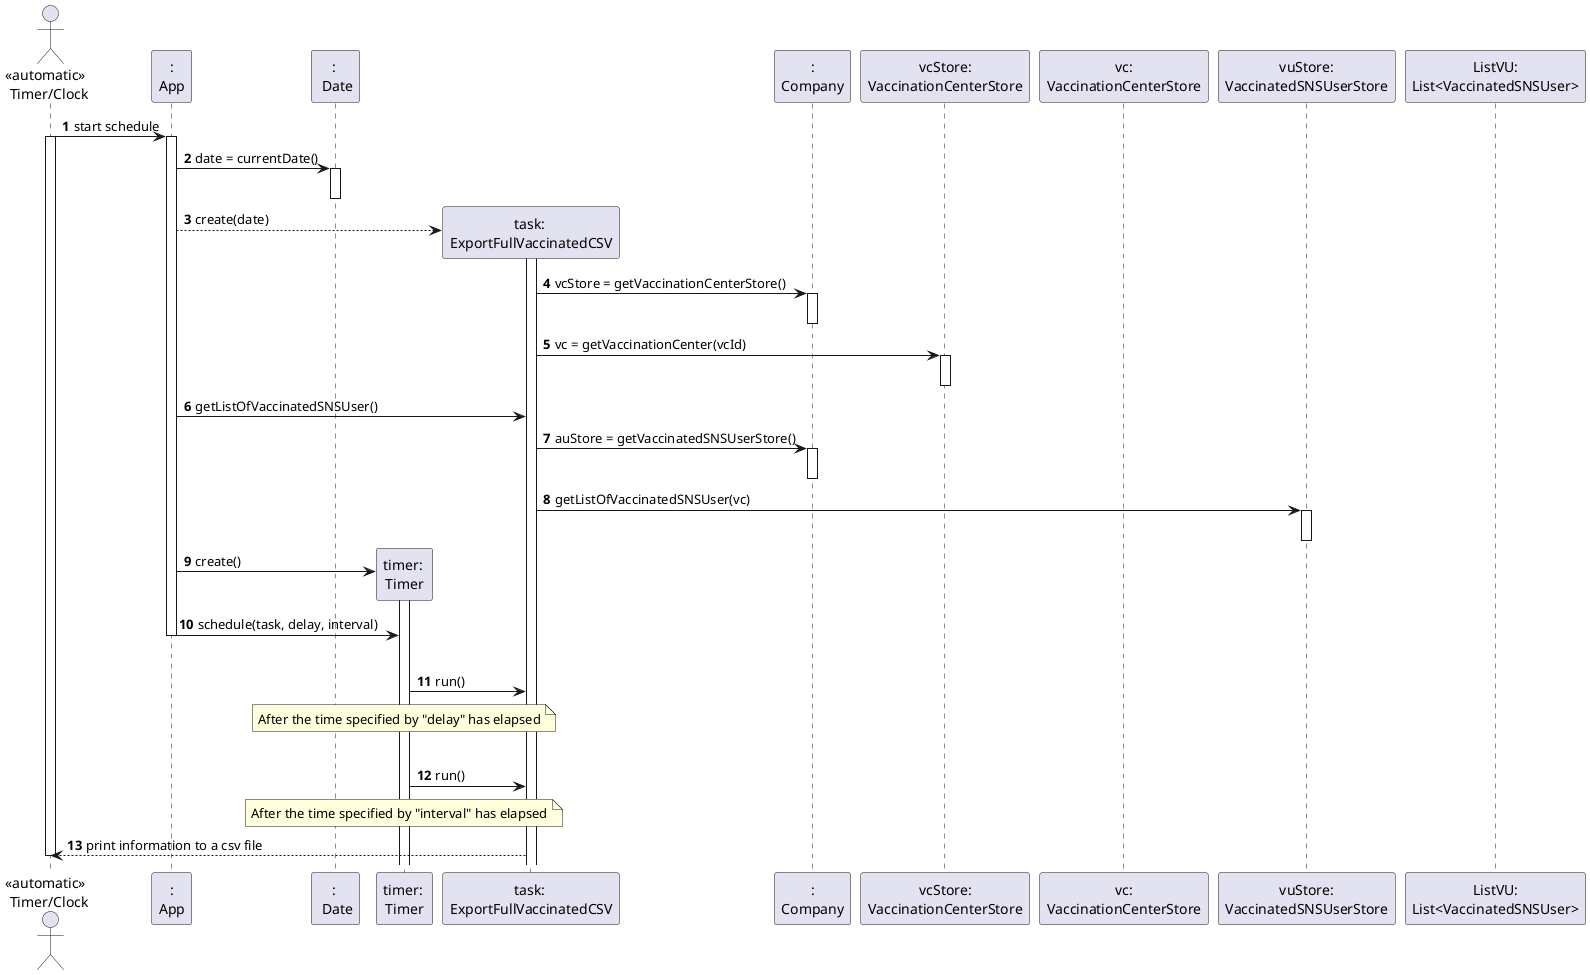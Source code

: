 @startuml
autonumber
actor "<<automatic>> \n Timer/Clock" as A


participant ":\nApp" as P
participant ": \n Date" as D

participant "timer: \nTimer" as T
participant "task: \nExportFullVaccinatedCSV" as E

participant ":\nCompany" as CMP

'Vaccination Center
participant "vcStore:\nVaccinationCenterStore" as VCS
participant "vc:\nVaccinationCenterStore" as VC

'Vaccinated SNS User
participant "vuStore:\nVaccinatedSNSUserStore" as VUS
participant "ListVU:\nList<VaccinatedSNSUser>" as NLNU



A -> P : start schedule
activate A
activate P

P -> D : date = currentDate()
activate D
deactivate D

P --> E** : create(date)
activate E
E -> CMP : vcStore = getVaccinationCenterStore()
activate CMP
deactivate CMP
E -> VCS : vc = getVaccinationCenter(vcId)
activate VCS
deactivate VCS


P -> E : getListOfVaccinatedSNSUser()
E -> CMP : auStore = getVaccinatedSNSUserStore()
activate CMP
deactivate CMP
E -> VUS : getListOfVaccinatedSNSUser(vc)
activate VUS
deactivate VUS

P -> T** : create()
activate T
P -> T : schedule(task, delay, interval)
deactivate P

|||
T -> E : run()
note over T: After the time specified by "delay" has elapsed

|||
T -> E : run()
note over T: After the time specified by "interval" has elapsed

E --> A : print information to a csv file
deactivate A

@enduml